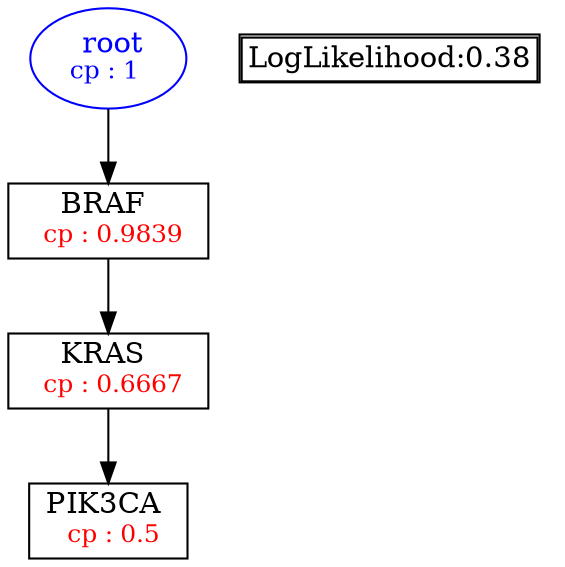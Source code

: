 digraph tree {
    "root" [label=<<font color='Blue'> root</font><br/><font color='Blue' POINT-SIZE='12'>cp : 1 </font>>, shape=oval, color=Blue];
    "S3" [label =<BRAF <br/> <font color='Red' POINT-SIZE='12'> cp : 0.9839 </font>>, shape=box];
    "S1" [label =<KRAS <br/> <font color='Red' POINT-SIZE='12'> cp : 0.6667 </font>>, shape=box];
    "S2" [label =<PIK3CA <br/> <font color='Red' POINT-SIZE='12'> cp : 0.5 </font>>, shape=box];
    "root" -> "S3";
    "S3" -> "S1";
    "S1" -> "S2";

    node[shape=plaintext]
    fontsize="10"
    struct1 [label=
    <<TABLE BORDER="1" CELLBORDER="1" CELLSPACING="0" >
    <TR><TD ALIGN="LEFT">LogLikelihood:0.38</TD></TR>
    </TABLE>>];

}
